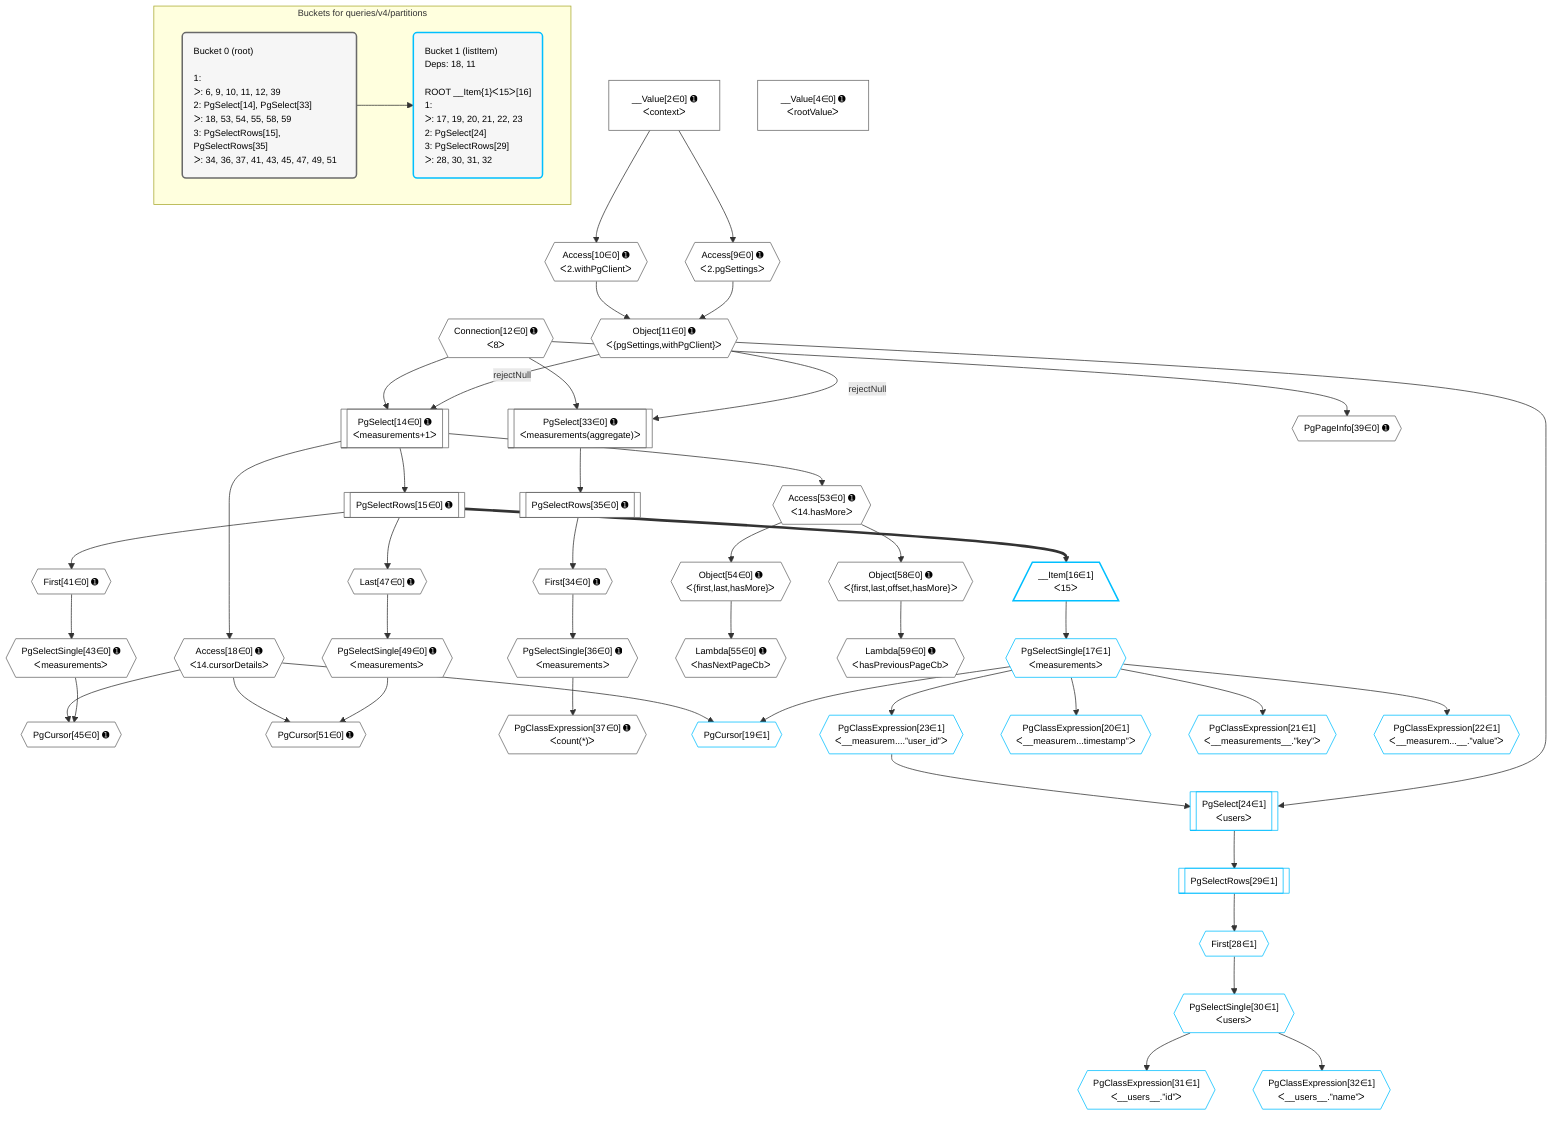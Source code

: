 %%{init: {'themeVariables': { 'fontSize': '12px'}}}%%
graph TD
    classDef path fill:#eee,stroke:#000,color:#000
    classDef plan fill:#fff,stroke-width:1px,color:#000
    classDef itemplan fill:#fff,stroke-width:2px,color:#000
    classDef unbatchedplan fill:#dff,stroke-width:1px,color:#000
    classDef sideeffectplan fill:#fcc,stroke-width:2px,color:#000
    classDef bucket fill:#f6f6f6,color:#000,stroke-width:2px,text-align:left


    %% plan dependencies
    PgSelect14[["PgSelect[14∈0] ➊<br />ᐸmeasurements+1ᐳ"]]:::plan
    Object11{{"Object[11∈0] ➊<br />ᐸ{pgSettings,withPgClient}ᐳ"}}:::plan
    Connection12{{"Connection[12∈0] ➊<br />ᐸ8ᐳ"}}:::plan
    Object11 -->|rejectNull| PgSelect14
    Connection12 --> PgSelect14
    Object58{{"Object[58∈0] ➊<br />ᐸ{first,last,offset,hasMore}ᐳ"}}:::plan
    Access53{{"Access[53∈0] ➊<br />ᐸ14.hasMoreᐳ"}}:::plan
    Access53 --> Object58
    Object54{{"Object[54∈0] ➊<br />ᐸ{first,last,hasMore}ᐳ"}}:::plan
    Access53 --> Object54
    Access9{{"Access[9∈0] ➊<br />ᐸ2.pgSettingsᐳ"}}:::plan
    Access10{{"Access[10∈0] ➊<br />ᐸ2.withPgClientᐳ"}}:::plan
    Access9 & Access10 --> Object11
    PgSelect33[["PgSelect[33∈0] ➊<br />ᐸmeasurements(aggregate)ᐳ"]]:::plan
    Object11 -->|rejectNull| PgSelect33
    Connection12 --> PgSelect33
    PgCursor45{{"PgCursor[45∈0] ➊"}}:::plan
    PgSelectSingle43{{"PgSelectSingle[43∈0] ➊<br />ᐸmeasurementsᐳ"}}:::plan
    Access18{{"Access[18∈0] ➊<br />ᐸ14.cursorDetailsᐳ"}}:::plan
    PgSelectSingle43 & Access18 --> PgCursor45
    PgCursor51{{"PgCursor[51∈0] ➊"}}:::plan
    PgSelectSingle49{{"PgSelectSingle[49∈0] ➊<br />ᐸmeasurementsᐳ"}}:::plan
    PgSelectSingle49 & Access18 --> PgCursor51
    __Value2["__Value[2∈0] ➊<br />ᐸcontextᐳ"]:::plan
    __Value2 --> Access9
    __Value2 --> Access10
    PgSelectRows15[["PgSelectRows[15∈0] ➊"]]:::plan
    PgSelect14 --> PgSelectRows15
    PgSelect14 --> Access18
    First34{{"First[34∈0] ➊"}}:::plan
    PgSelectRows35[["PgSelectRows[35∈0] ➊"]]:::plan
    PgSelectRows35 --> First34
    PgSelect33 --> PgSelectRows35
    PgSelectSingle36{{"PgSelectSingle[36∈0] ➊<br />ᐸmeasurementsᐳ"}}:::plan
    First34 --> PgSelectSingle36
    PgClassExpression37{{"PgClassExpression[37∈0] ➊<br />ᐸcount(*)ᐳ"}}:::plan
    PgSelectSingle36 --> PgClassExpression37
    PgPageInfo39{{"PgPageInfo[39∈0] ➊"}}:::plan
    Connection12 --> PgPageInfo39
    First41{{"First[41∈0] ➊"}}:::plan
    PgSelectRows15 --> First41
    First41 --> PgSelectSingle43
    Last47{{"Last[47∈0] ➊"}}:::plan
    PgSelectRows15 --> Last47
    Last47 --> PgSelectSingle49
    PgSelect14 --> Access53
    Lambda55{{"Lambda[55∈0] ➊<br />ᐸhasNextPageCbᐳ"}}:::plan
    Object54 --> Lambda55
    Lambda59{{"Lambda[59∈0] ➊<br />ᐸhasPreviousPageCbᐳ"}}:::plan
    Object58 --> Lambda59
    __Value4["__Value[4∈0] ➊<br />ᐸrootValueᐳ"]:::plan
    PgCursor19{{"PgCursor[19∈1]"}}:::plan
    PgSelectSingle17{{"PgSelectSingle[17∈1]<br />ᐸmeasurementsᐳ"}}:::plan
    PgSelectSingle17 & Access18 --> PgCursor19
    PgSelect24[["PgSelect[24∈1]<br />ᐸusersᐳ"]]:::plan
    PgClassExpression23{{"PgClassExpression[23∈1]<br />ᐸ__measurem....”user_id”ᐳ"}}:::plan
    Object11 & PgClassExpression23 --> PgSelect24
    __Item16[/"__Item[16∈1]<br />ᐸ15ᐳ"\]:::itemplan
    PgSelectRows15 ==> __Item16
    __Item16 --> PgSelectSingle17
    PgClassExpression20{{"PgClassExpression[20∈1]<br />ᐸ__measurem...timestamp”ᐳ"}}:::plan
    PgSelectSingle17 --> PgClassExpression20
    PgClassExpression21{{"PgClassExpression[21∈1]<br />ᐸ__measurements__.”key”ᐳ"}}:::plan
    PgSelectSingle17 --> PgClassExpression21
    PgClassExpression22{{"PgClassExpression[22∈1]<br />ᐸ__measurem...__.”value”ᐳ"}}:::plan
    PgSelectSingle17 --> PgClassExpression22
    PgSelectSingle17 --> PgClassExpression23
    First28{{"First[28∈1]"}}:::plan
    PgSelectRows29[["PgSelectRows[29∈1]"]]:::plan
    PgSelectRows29 --> First28
    PgSelect24 --> PgSelectRows29
    PgSelectSingle30{{"PgSelectSingle[30∈1]<br />ᐸusersᐳ"}}:::plan
    First28 --> PgSelectSingle30
    PgClassExpression31{{"PgClassExpression[31∈1]<br />ᐸ__users__.”id”ᐳ"}}:::plan
    PgSelectSingle30 --> PgClassExpression31
    PgClassExpression32{{"PgClassExpression[32∈1]<br />ᐸ__users__.”name”ᐳ"}}:::plan
    PgSelectSingle30 --> PgClassExpression32

    %% define steps

    subgraph "Buckets for queries/v4/partitions"
    Bucket0("Bucket 0 (root)<br /><br />1: <br />ᐳ: 6, 9, 10, 11, 12, 39<br />2: PgSelect[14], PgSelect[33]<br />ᐳ: 18, 53, 54, 55, 58, 59<br />3: PgSelectRows[15], PgSelectRows[35]<br />ᐳ: 34, 36, 37, 41, 43, 45, 47, 49, 51"):::bucket
    classDef bucket0 stroke:#696969
    class Bucket0,__Value2,__Value4,Access9,Access10,Object11,Connection12,PgSelect14,PgSelectRows15,Access18,PgSelect33,First34,PgSelectRows35,PgSelectSingle36,PgClassExpression37,PgPageInfo39,First41,PgSelectSingle43,PgCursor45,Last47,PgSelectSingle49,PgCursor51,Access53,Object54,Lambda55,Object58,Lambda59 bucket0
    Bucket1("Bucket 1 (listItem)<br />Deps: 18, 11<br /><br />ROOT __Item{1}ᐸ15ᐳ[16]<br />1: <br />ᐳ: 17, 19, 20, 21, 22, 23<br />2: PgSelect[24]<br />3: PgSelectRows[29]<br />ᐳ: 28, 30, 31, 32"):::bucket
    classDef bucket1 stroke:#00bfff
    class Bucket1,__Item16,PgSelectSingle17,PgCursor19,PgClassExpression20,PgClassExpression21,PgClassExpression22,PgClassExpression23,PgSelect24,First28,PgSelectRows29,PgSelectSingle30,PgClassExpression31,PgClassExpression32 bucket1
    Bucket0 --> Bucket1
    end